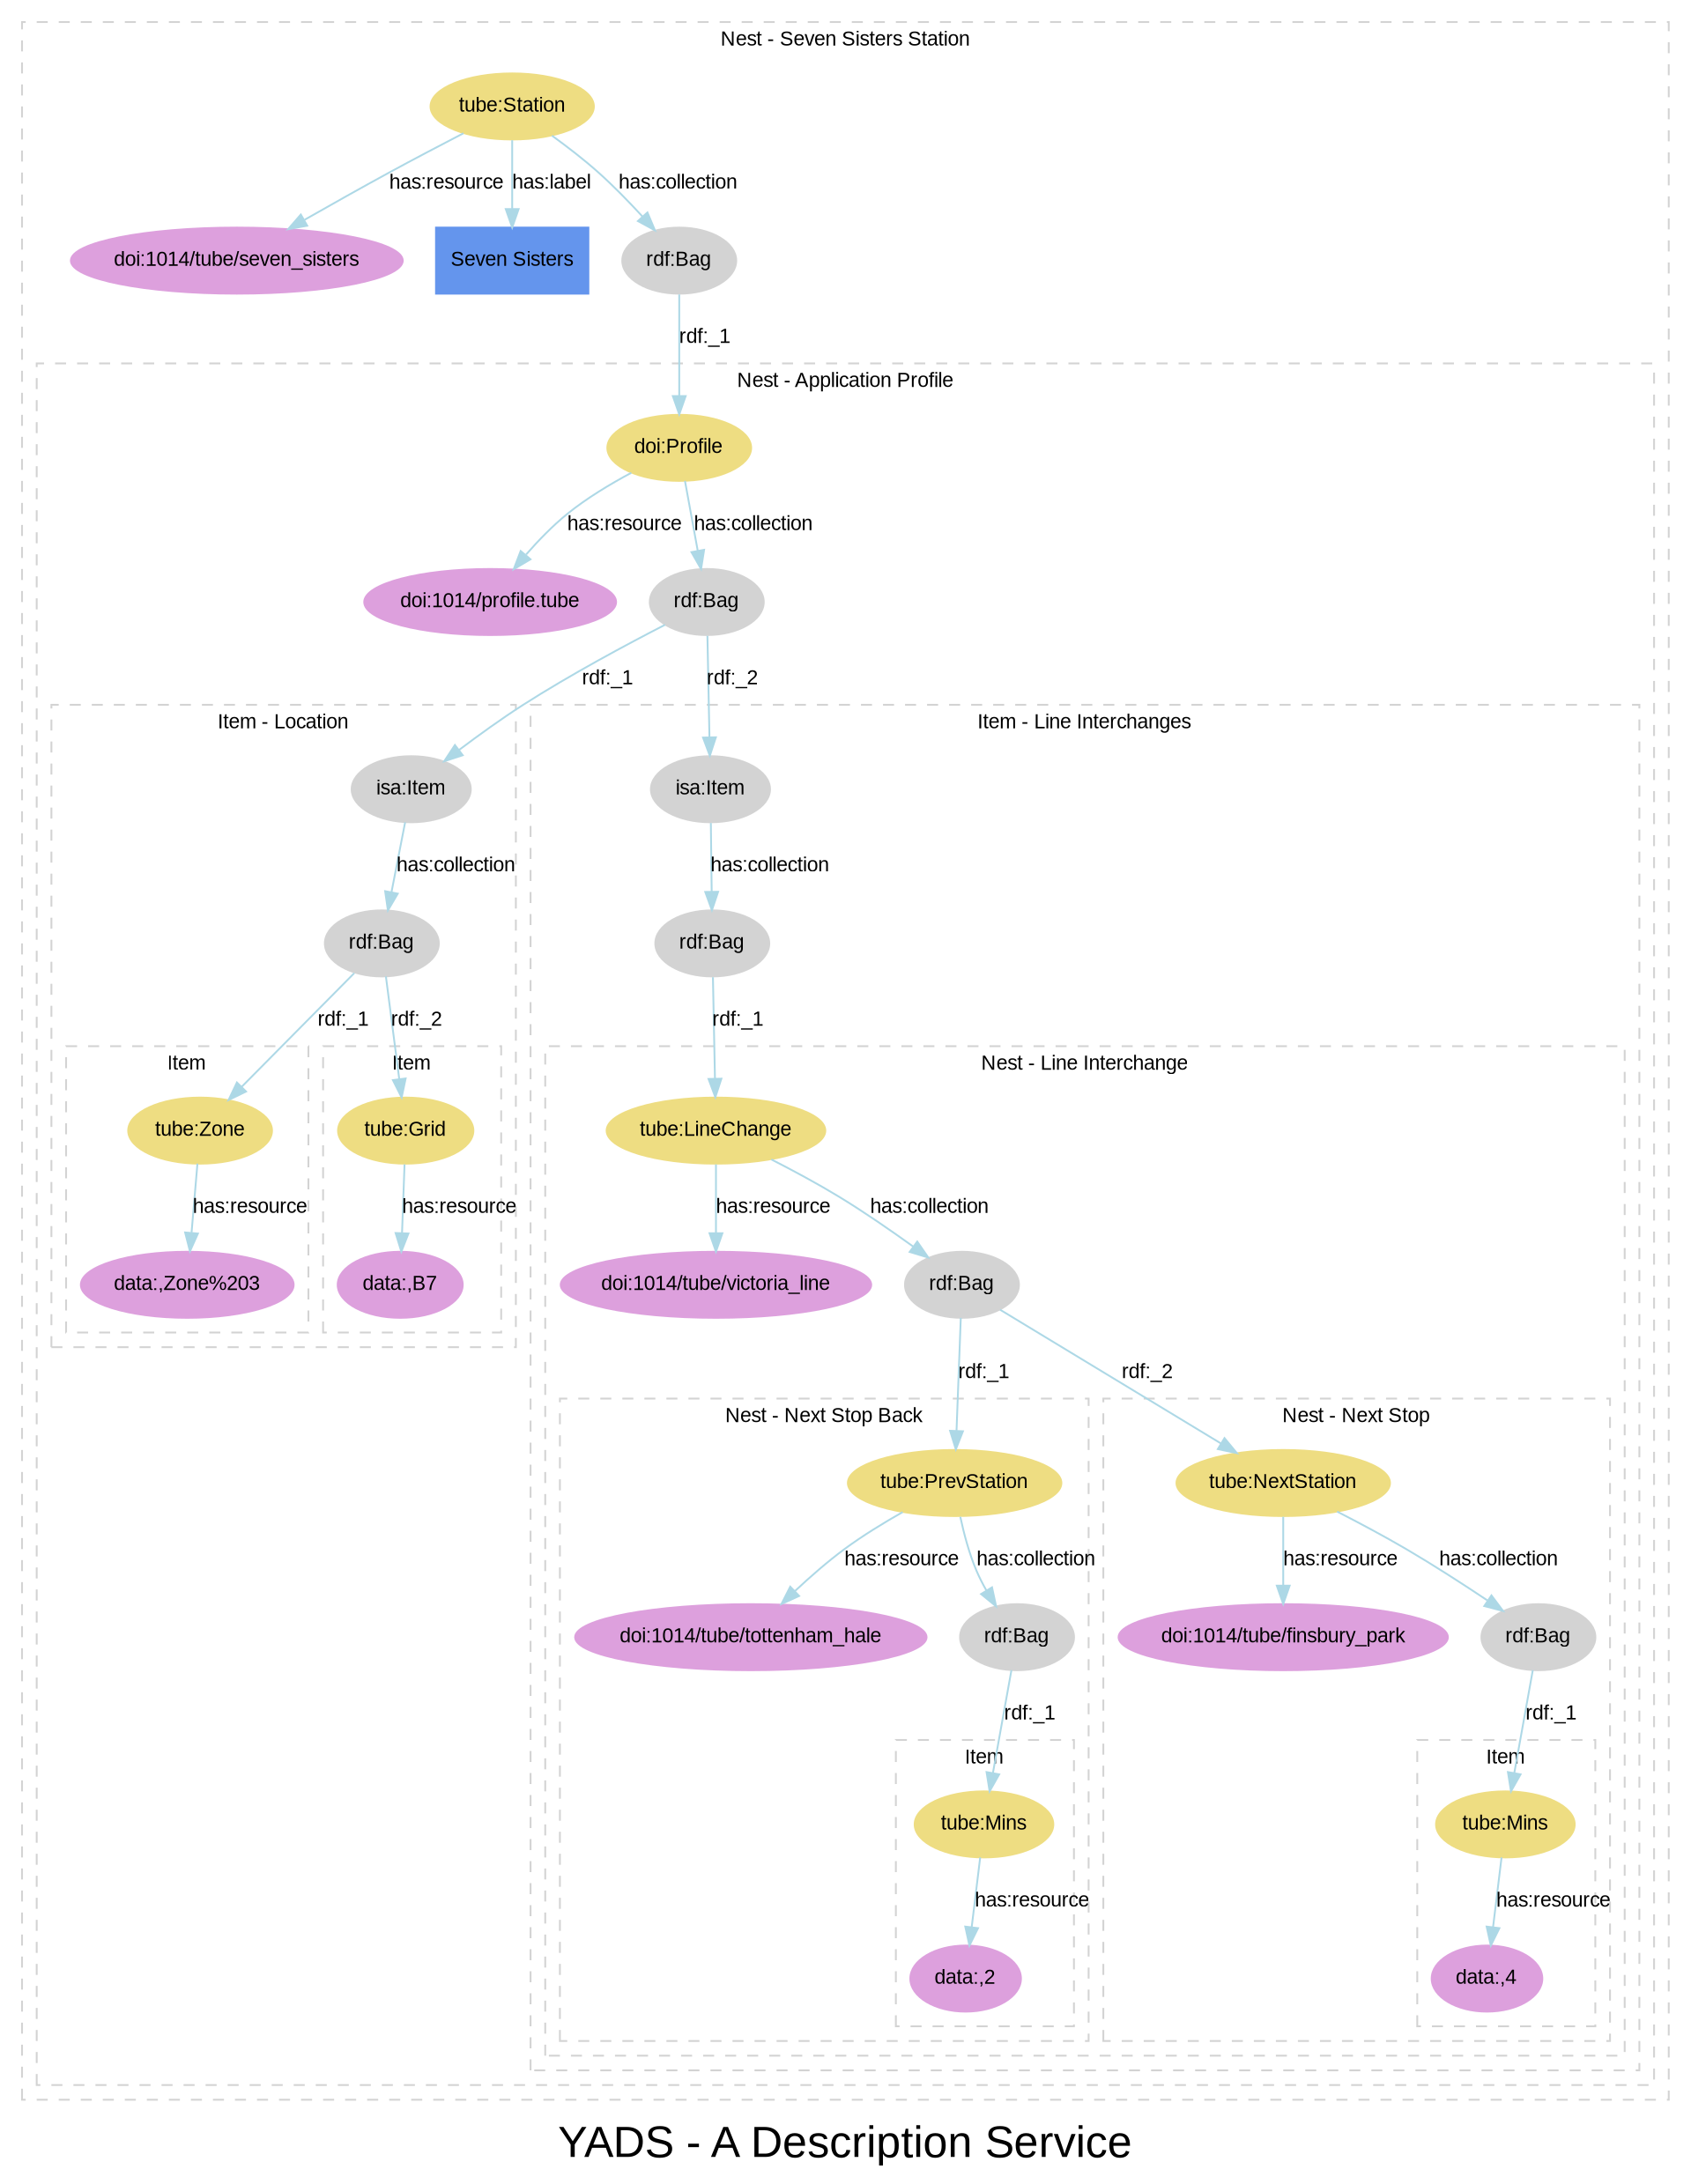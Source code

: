 
digraph yads { 



graph [

  fontname=arial, fontsize=24

  label="YADS - A Description Service"

];

node [

  fontname=arial, fontsize=11, fontcolor=black,

  style=filled, color=cornflowerblue,

];

edge [

  fontname=arial, fontsize=11, fontcolor=black,

  style=filled, color=lightblue,

];

rankdir=TB;



subgraph cluster_1 {



  style=dashed; color=lightgrey;

  fontname=arial; fontsize=11;

  fontcolor="black"; label="Nest - Seven Sisters Station";



  ":_1" [label="tube:Station", color=lightgoldenrod];

  ":_1" -> "doi:1014/tube/seven_sisters" [label="has:resource", URL="http://www2.elsevier.co.uk/~tony/1014/yads-schema-2002-04-03#resource"];

  ":_1" -> "node_1" [label="has:label", URL="http://www2.elsevier.co.uk/~tony/1014/yads-schema-2002-04-03#label"];



  ":_1" -> ":_2" [label="has:collection", URL="http://www2.elsevier.co.uk/~tony/1014/yads-schema-2002-04-03#collection"];

  ":_2" [label="rdf:Bag", color=lightgrey];

  "doi:1014/tube/seven_sisters" [color=plum, URL="http://dx.doi.org/1014/tube/seven_sisters"];

  "node_1" [shape=box, label="Seven Sisters"];

  ":_2" [label="rdf:Bag", color=lightgrey, URL="http://www.w3.org/1999/02/22-rdf-syntax-ns#Bag"];

  ":_2" -> ":_3" [label="rdf:_1", URL="http://www.w3.org/1999/02/22-rdf-syntax-ns#_1"];

":_3" [label="isa:Nest"]



subgraph cluster_3 {



  style=dashed; color=lightgrey;

  fontname=arial; fontsize=11;

  fontcolor="black"; label="Nest - Application Profile";



  ":_3" [label="doi:Profile", color=lightgoldenrod];

  ":_3" -> "doi:1014/profile.tube" [label="has:resource", URL="http://www2.elsevier.co.uk/~tony/1014/yads-schema-2002-04-03#resource"];



  ":_3" -> ":_4" [label="has:collection", URL="http://www2.elsevier.co.uk/~tony/1014/yads-schema-2002-04-03#collection"];

  ":_4" [label="rdf:Bag", color=lightgrey];

  "doi:1014/profile.tube" [color=plum, URL="http://dx.doi.org/1014/profile.tube"];

  ":_4" [label="rdf:Bag", color=lightgrey, URL="http://www.w3.org/1999/02/22-rdf-syntax-ns#Bag"];

  ":_4" -> ":_5" [label="rdf:_1", URL="http://www.w3.org/1999/02/22-rdf-syntax-ns#_1"];

":_5" [label="isa:Item"]

  ":_4" -> ":_9" [label="rdf:_2", URL="http://www.w3.org/1999/02/22-rdf-syntax-ns#_2"];

":_9" [label="isa:Item"]



subgraph cluster_5 {



  style=dashed; color=lightgrey;

  fontname=arial; fontsize=11;

  fontcolor="black"; label="Item - Location";



  ":_5" [label="isa:Item", color=lightgrey, URL="http://www2.elsevier.co.uk/~tony/1014/yads-schema-2002-04-03#Item"];

  ":_5" -> ":_6" [label="has:collection", URL="http://www2.elsevier.co.uk/~tony/1014/yads-schema-2002-04-03#collection"];

  ":_6" [label="rdf:Bag", color=lightgrey];

  ":_6" [label="rdf:Bag", color=lightgrey, URL="http://www.w3.org/1999/02/22-rdf-syntax-ns#Bag"];

  ":_6" -> ":_7" [label="rdf:_1", URL="http://www.w3.org/1999/02/22-rdf-syntax-ns#_1"];

":_7" [label="isa:Item"]

  ":_6" -> ":_8" [label="rdf:_2", URL="http://www.w3.org/1999/02/22-rdf-syntax-ns#_2"];

":_8" [label="isa:Item"]



subgraph cluster_7 {



  style=dashed; color=lightgrey;

  fontname=arial; fontsize=11;

  fontcolor="black"; label="Item";



  ":_7" [label="tube:Zone", color=lightgoldenrod];

  ":_7" -> "data:,Zone%203" [label="has:resource", URL="http://www2.elsevier.co.uk/~tony/1014/yads-schema-2002-04-03#resource"];



  "data:,Zone%203" [color=plum, URL="data:,Zone%203"];

}



subgraph cluster_8 {



  style=dashed; color=lightgrey;

  fontname=arial; fontsize=11;

  fontcolor="black"; label="Item";



  ":_8" [label="tube:Grid", color=lightgoldenrod];

  ":_8" -> "data:,B7" [label="has:resource", URL="http://www2.elsevier.co.uk/~tony/1014/yads-schema-2002-04-03#resource"];



  "data:,B7" [color=plum, URL="data:,B7"];

}



}



subgraph cluster_9 {



  style=dashed; color=lightgrey;

  fontname=arial; fontsize=11;

  fontcolor="black"; label="Item - Line Interchanges";



  ":_9" [label="isa:Item", color=lightgrey, URL="http://www2.elsevier.co.uk/~tony/1014/yads-schema-2002-04-03#Item"];

  ":_9" -> ":_10" [label="has:collection", URL="http://www2.elsevier.co.uk/~tony/1014/yads-schema-2002-04-03#collection"];

  ":_10" [label="rdf:Bag", color=lightgrey];

  ":_10" [label="rdf:Bag", color=lightgrey, URL="http://www.w3.org/1999/02/22-rdf-syntax-ns#Bag"];

  ":_10" -> ":_11" [label="rdf:_1", URL="http://www.w3.org/1999/02/22-rdf-syntax-ns#_1"];

":_11" [label="isa:Nest"]



subgraph cluster_11 {



  style=dashed; color=lightgrey;

  fontname=arial; fontsize=11;

  fontcolor="black"; label="Nest - Line Interchange";



  ":_11" [label="tube:LineChange", color=lightgoldenrod];

  ":_11" -> "doi:1014/tube/victoria_line" [label="has:resource", URL="http://www2.elsevier.co.uk/~tony/1014/yads-schema-2002-04-03#resource"];



  ":_11" -> ":_12" [label="has:collection", URL="http://www2.elsevier.co.uk/~tony/1014/yads-schema-2002-04-03#collection"];

  ":_12" [label="rdf:Bag", color=lightgrey];

  "doi:1014/tube/victoria_line" [color=plum, URL="http://dx.doi.org/1014/tube/victoria_line"];

  ":_12" [label="rdf:Bag", color=lightgrey, URL="http://www.w3.org/1999/02/22-rdf-syntax-ns#Bag"];

  ":_12" -> ":_13" [label="rdf:_1", URL="http://www.w3.org/1999/02/22-rdf-syntax-ns#_1"];

":_13" [label="isa:Nest"]

  ":_12" -> ":_16" [label="rdf:_2", URL="http://www.w3.org/1999/02/22-rdf-syntax-ns#_2"];

":_16" [label="isa:Nest"]



subgraph cluster_13 {



  style=dashed; color=lightgrey;

  fontname=arial; fontsize=11;

  fontcolor="black"; label="Nest - Next Stop Back";



  ":_13" [label="tube:PrevStation", color=lightgoldenrod];

  ":_13" -> "doi:1014/tube/tottenham_hale" [label="has:resource", URL="http://www2.elsevier.co.uk/~tony/1014/yads-schema-2002-04-03#resource"];



  ":_13" -> ":_14" [label="has:collection", URL="http://www2.elsevier.co.uk/~tony/1014/yads-schema-2002-04-03#collection"];

  ":_14" [label="rdf:Bag", color=lightgrey];

  "doi:1014/tube/tottenham_hale" [color=plum, URL="http://dx.doi.org/1014/tube/tottenham_hale"];

  ":_14" [label="rdf:Bag", color=lightgrey, URL="http://www.w3.org/1999/02/22-rdf-syntax-ns#Bag"];

  ":_14" -> ":_15" [label="rdf:_1", URL="http://www.w3.org/1999/02/22-rdf-syntax-ns#_1"];

":_15" [label="isa:Item"]



subgraph cluster_15 {



  style=dashed; color=lightgrey;

  fontname=arial; fontsize=11;

  fontcolor="black"; label="Item";



  ":_15" [label="tube:Mins", color=lightgoldenrod];

  ":_15" -> "data:,2" [label="has:resource", URL="http://www2.elsevier.co.uk/~tony/1014/yads-schema-2002-04-03#resource"];



  "data:,2" [color=plum, URL="data:,2"];

}



}



subgraph cluster_16 {



  style=dashed; color=lightgrey;

  fontname=arial; fontsize=11;

  fontcolor="black"; label="Nest - Next Stop";



  ":_16" [label="tube:NextStation", color=lightgoldenrod];

  ":_16" -> "doi:1014/tube/finsbury_park" [label="has:resource", URL="http://www2.elsevier.co.uk/~tony/1014/yads-schema-2002-04-03#resource"];



  ":_16" -> ":_17" [label="has:collection", URL="http://www2.elsevier.co.uk/~tony/1014/yads-schema-2002-04-03#collection"];

  ":_17" [label="rdf:Bag", color=lightgrey];

  "doi:1014/tube/finsbury_park" [color=plum, URL="http://dx.doi.org/1014/tube/finsbury_park"];

  ":_17" [label="rdf:Bag", color=lightgrey, URL="http://www.w3.org/1999/02/22-rdf-syntax-ns#Bag"];

  ":_17" -> ":_18" [label="rdf:_1", URL="http://www.w3.org/1999/02/22-rdf-syntax-ns#_1"];

":_18" [label="isa:Item"]



subgraph cluster_18 {



  style=dashed; color=lightgrey;

  fontname=arial; fontsize=11;

  fontcolor="black"; label="Item";



  ":_18" [label="tube:Mins", color=lightgoldenrod];

  ":_18" -> "data:,4" [label="has:resource", URL="http://www2.elsevier.co.uk/~tony/1014/yads-schema-2002-04-03#resource"];



  "data:,4" [color=plum, URL="data:,4"];

}



}



}



}



}



}



}

